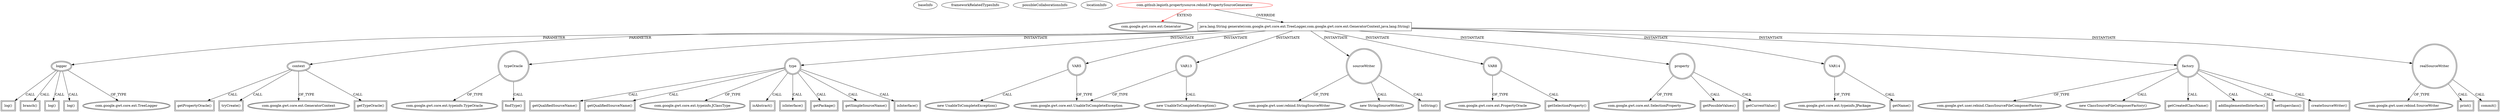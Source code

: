 digraph {
baseInfo[graphId=170,category="extension_graph",isAnonymous=false,possibleRelation=false]
frameworkRelatedTypesInfo[0="com.google.gwt.core.ext.Generator"]
possibleCollaborationsInfo[]
locationInfo[projectName="Legioth-PropertySource",filePath="/Legioth-PropertySource/PropertySource-master/src/com/github/legioth/propertysource/rebind/PropertySourceGenerator.java",contextSignature="PropertySourceGenerator",graphId="170"]
0[label="com.github.legioth.propertysource.rebind.PropertySourceGenerator",vertexType="ROOT_CLIENT_CLASS_DECLARATION",isFrameworkType=false,color=red]
1[label="com.google.gwt.core.ext.Generator",vertexType="FRAMEWORK_CLASS_TYPE",isFrameworkType=true,peripheries=2]
2[label="java.lang.String generate(com.google.gwt.core.ext.TreeLogger,com.google.gwt.core.ext.GeneratorContext,java.lang.String)",vertexType="OVERRIDING_METHOD_DECLARATION",isFrameworkType=false,shape=box]
3[label="logger",vertexType="PARAMETER_DECLARATION",isFrameworkType=true,peripheries=2]
4[label="com.google.gwt.core.ext.TreeLogger",vertexType="FRAMEWORK_CLASS_TYPE",isFrameworkType=true,peripheries=2]
5[label="context",vertexType="PARAMETER_DECLARATION",isFrameworkType=true,peripheries=2]
6[label="com.google.gwt.core.ext.GeneratorContext",vertexType="FRAMEWORK_INTERFACE_TYPE",isFrameworkType=true,peripheries=2]
8[label="getTypeOracle()",vertexType="INSIDE_CALL",isFrameworkType=true,peripheries=2,shape=box]
9[label="typeOracle",vertexType="VARIABLE_EXPRESION",isFrameworkType=true,peripheries=2,shape=circle]
11[label="com.google.gwt.core.ext.typeinfo.TypeOracle",vertexType="FRAMEWORK_CLASS_TYPE",isFrameworkType=true,peripheries=2]
10[label="findType()",vertexType="INSIDE_CALL",isFrameworkType=true,peripheries=2,shape=box]
12[label="type",vertexType="VARIABLE_EXPRESION",isFrameworkType=true,peripheries=2,shape=circle]
14[label="com.google.gwt.core.ext.typeinfo.JClassType",vertexType="FRAMEWORK_INTERFACE_TYPE",isFrameworkType=true,peripheries=2]
13[label="isAbstract()",vertexType="INSIDE_CALL",isFrameworkType=true,peripheries=2,shape=box]
16[label="isInterface()",vertexType="INSIDE_CALL",isFrameworkType=true,peripheries=2,shape=box]
18[label="log()",vertexType="INSIDE_CALL",isFrameworkType=true,peripheries=2,shape=box]
20[label="VAR5",vertexType="VARIABLE_EXPRESION",isFrameworkType=true,peripheries=2,shape=circle]
21[label="com.google.gwt.core.ext.UnableToCompleteException",vertexType="FRAMEWORK_CLASS_TYPE",isFrameworkType=true,peripheries=2]
19[label="new UnableToCompleteException()",vertexType="CONSTRUCTOR_CALL",isFrameworkType=true,peripheries=2]
23[label="sourceWriter",vertexType="VARIABLE_EXPRESION",isFrameworkType=true,peripheries=2,shape=circle]
24[label="com.google.gwt.user.rebind.StringSourceWriter",vertexType="FRAMEWORK_CLASS_TYPE",isFrameworkType=true,peripheries=2]
22[label="new StringSourceWriter()",vertexType="CONSTRUCTOR_CALL",isFrameworkType=true,peripheries=2]
26[label="branch()",vertexType="INSIDE_CALL",isFrameworkType=true,peripheries=2,shape=box]
27[label="VAR8",vertexType="VARIABLE_EXPRESION",isFrameworkType=true,peripheries=2,shape=circle]
29[label="com.google.gwt.core.ext.PropertyOracle",vertexType="FRAMEWORK_INTERFACE_TYPE",isFrameworkType=true,peripheries=2]
28[label="getSelectionProperty()",vertexType="INSIDE_CALL",isFrameworkType=true,peripheries=2,shape=box]
31[label="getPropertyOracle()",vertexType="INSIDE_CALL",isFrameworkType=true,peripheries=2,shape=box]
32[label="property",vertexType="VARIABLE_EXPRESION",isFrameworkType=true,peripheries=2,shape=circle]
34[label="com.google.gwt.core.ext.SelectionProperty",vertexType="FRAMEWORK_INTERFACE_TYPE",isFrameworkType=true,peripheries=2]
33[label="getPossibleValues()",vertexType="INSIDE_CALL",isFrameworkType=true,peripheries=2,shape=box]
36[label="getCurrentValue()",vertexType="INSIDE_CALL",isFrameworkType=true,peripheries=2,shape=box]
38[label="log()",vertexType="INSIDE_CALL",isFrameworkType=true,peripheries=2,shape=box]
40[label="VAR13",vertexType="VARIABLE_EXPRESION",isFrameworkType=true,peripheries=2,shape=circle]
39[label="new UnableToCompleteException()",vertexType="CONSTRUCTOR_CALL",isFrameworkType=true,peripheries=2]
42[label="VAR14",vertexType="VARIABLE_EXPRESION",isFrameworkType=true,peripheries=2,shape=circle]
44[label="com.google.gwt.core.ext.typeinfo.JPackage",vertexType="FRAMEWORK_INTERFACE_TYPE",isFrameworkType=true,peripheries=2]
43[label="getName()",vertexType="INSIDE_CALL",isFrameworkType=true,peripheries=2,shape=box]
46[label="getPackage()",vertexType="INSIDE_CALL",isFrameworkType=true,peripheries=2,shape=box]
48[label="getSimpleSourceName()",vertexType="INSIDE_CALL",isFrameworkType=true,peripheries=2,shape=box]
50[label="tryCreate()",vertexType="INSIDE_CALL",isFrameworkType=true,peripheries=2,shape=box]
52[label="factory",vertexType="VARIABLE_EXPRESION",isFrameworkType=true,peripheries=2,shape=circle]
53[label="com.google.gwt.user.rebind.ClassSourceFileComposerFactory",vertexType="FRAMEWORK_CLASS_TYPE",isFrameworkType=true,peripheries=2]
51[label="new ClassSourceFileComposerFactory()",vertexType="CONSTRUCTOR_CALL",isFrameworkType=true,peripheries=2]
55[label="log()",vertexType="INSIDE_CALL",isFrameworkType=true,peripheries=2,shape=box]
57[label="getCreatedClassName()",vertexType="INSIDE_CALL",isFrameworkType=true,peripheries=2,shape=box]
59[label="isInterface()",vertexType="INSIDE_CALL",isFrameworkType=true,peripheries=2,shape=box]
61[label="addImplementedInterface()",vertexType="INSIDE_CALL",isFrameworkType=true,peripheries=2,shape=box]
63[label="getQualifiedSourceName()",vertexType="INSIDE_CALL",isFrameworkType=true,peripheries=2,shape=box]
65[label="setSuperclass()",vertexType="INSIDE_CALL",isFrameworkType=true,peripheries=2,shape=box]
67[label="getQualifiedSourceName()",vertexType="INSIDE_CALL",isFrameworkType=true,peripheries=2,shape=box]
69[label="createSourceWriter()",vertexType="INSIDE_CALL",isFrameworkType=true,peripheries=2,shape=box]
70[label="realSourceWriter",vertexType="VARIABLE_EXPRESION",isFrameworkType=true,peripheries=2,shape=circle]
72[label="com.google.gwt.user.rebind.SourceWriter",vertexType="FRAMEWORK_INTERFACE_TYPE",isFrameworkType=true,peripheries=2]
71[label="print()",vertexType="INSIDE_CALL",isFrameworkType=true,peripheries=2,shape=box]
74[label="toString()",vertexType="INSIDE_CALL",isFrameworkType=true,peripheries=2,shape=box]
76[label="commit()",vertexType="INSIDE_CALL",isFrameworkType=true,peripheries=2,shape=box]
0->1[label="EXTEND",color=red]
0->2[label="OVERRIDE"]
3->4[label="OF_TYPE"]
2->3[label="PARAMETER"]
5->6[label="OF_TYPE"]
2->5[label="PARAMETER"]
5->8[label="CALL"]
2->9[label="INSTANTIATE"]
9->11[label="OF_TYPE"]
9->10[label="CALL"]
2->12[label="INSTANTIATE"]
12->14[label="OF_TYPE"]
12->13[label="CALL"]
12->16[label="CALL"]
3->18[label="CALL"]
2->20[label="INSTANTIATE"]
20->21[label="OF_TYPE"]
20->19[label="CALL"]
2->23[label="INSTANTIATE"]
23->24[label="OF_TYPE"]
23->22[label="CALL"]
3->26[label="CALL"]
2->27[label="INSTANTIATE"]
27->29[label="OF_TYPE"]
27->28[label="CALL"]
5->31[label="CALL"]
2->32[label="INSTANTIATE"]
32->34[label="OF_TYPE"]
32->33[label="CALL"]
32->36[label="CALL"]
3->38[label="CALL"]
2->40[label="INSTANTIATE"]
40->21[label="OF_TYPE"]
40->39[label="CALL"]
2->42[label="INSTANTIATE"]
42->44[label="OF_TYPE"]
42->43[label="CALL"]
12->46[label="CALL"]
12->48[label="CALL"]
5->50[label="CALL"]
2->52[label="INSTANTIATE"]
52->53[label="OF_TYPE"]
52->51[label="CALL"]
3->55[label="CALL"]
52->57[label="CALL"]
12->59[label="CALL"]
52->61[label="CALL"]
12->63[label="CALL"]
52->65[label="CALL"]
12->67[label="CALL"]
52->69[label="CALL"]
2->70[label="INSTANTIATE"]
70->72[label="OF_TYPE"]
70->71[label="CALL"]
23->74[label="CALL"]
70->76[label="CALL"]
}
